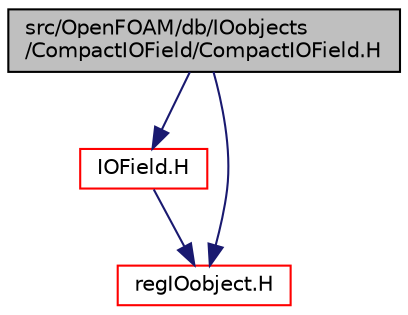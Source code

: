 digraph "src/OpenFOAM/db/IOobjects/CompactIOField/CompactIOField.H"
{
  bgcolor="transparent";
  edge [fontname="Helvetica",fontsize="10",labelfontname="Helvetica",labelfontsize="10"];
  node [fontname="Helvetica",fontsize="10",shape=record];
  Node1 [label="src/OpenFOAM/db/IOobjects\l/CompactIOField/CompactIOField.H",height=0.2,width=0.4,color="black", fillcolor="grey75", style="filled", fontcolor="black"];
  Node1 -> Node2 [color="midnightblue",fontsize="10",style="solid",fontname="Helvetica"];
  Node2 [label="IOField.H",height=0.2,width=0.4,color="red",URL="$a07788.html"];
  Node2 -> Node3 [color="midnightblue",fontsize="10",style="solid",fontname="Helvetica"];
  Node3 [label="regIOobject.H",height=0.2,width=0.4,color="red",URL="$a07863.html"];
  Node1 -> Node3 [color="midnightblue",fontsize="10",style="solid",fontname="Helvetica"];
}
